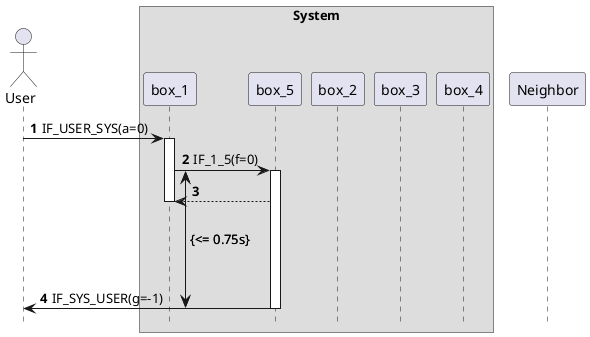 ' @see https://plantuml.com/sequence-diagram

@startuml
!pragma teoz true

hide footbox
autonumber

actor User

box "System"
participant box_1
participant box_5
participant box_2
participant box_3
participant box_4
end box

participant Neighbor

User -> box_1: IF_USER_SYS(a=0)
activate box_1
{t_1} box_1 -> box_5: IF_1_5(f=0)
activate box_5
box_1 <-- box_5
deactivate box_1
||75||
{t_2} box_5 -> User: IF_SYS_USER(g=-1)
deactivate box_5
{t_1} <-> {t_2}: {<= 0.75s}

@enduml
